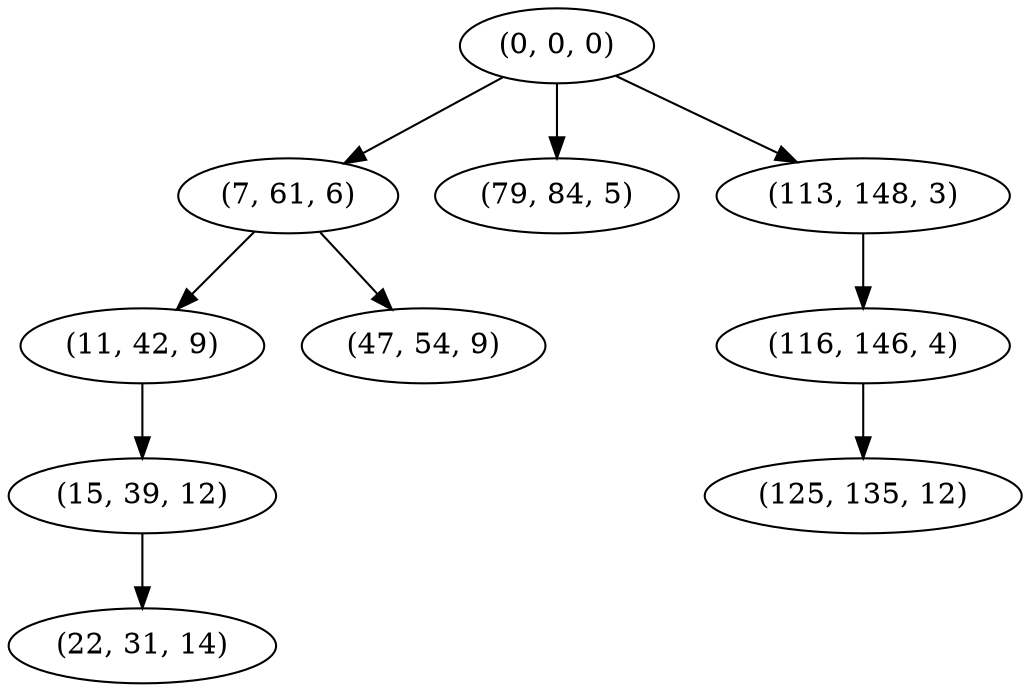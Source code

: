 digraph tree {
    "(0, 0, 0)";
    "(7, 61, 6)";
    "(11, 42, 9)";
    "(15, 39, 12)";
    "(22, 31, 14)";
    "(47, 54, 9)";
    "(79, 84, 5)";
    "(113, 148, 3)";
    "(116, 146, 4)";
    "(125, 135, 12)";
    "(0, 0, 0)" -> "(7, 61, 6)";
    "(0, 0, 0)" -> "(79, 84, 5)";
    "(0, 0, 0)" -> "(113, 148, 3)";
    "(7, 61, 6)" -> "(11, 42, 9)";
    "(7, 61, 6)" -> "(47, 54, 9)";
    "(11, 42, 9)" -> "(15, 39, 12)";
    "(15, 39, 12)" -> "(22, 31, 14)";
    "(113, 148, 3)" -> "(116, 146, 4)";
    "(116, 146, 4)" -> "(125, 135, 12)";
}
